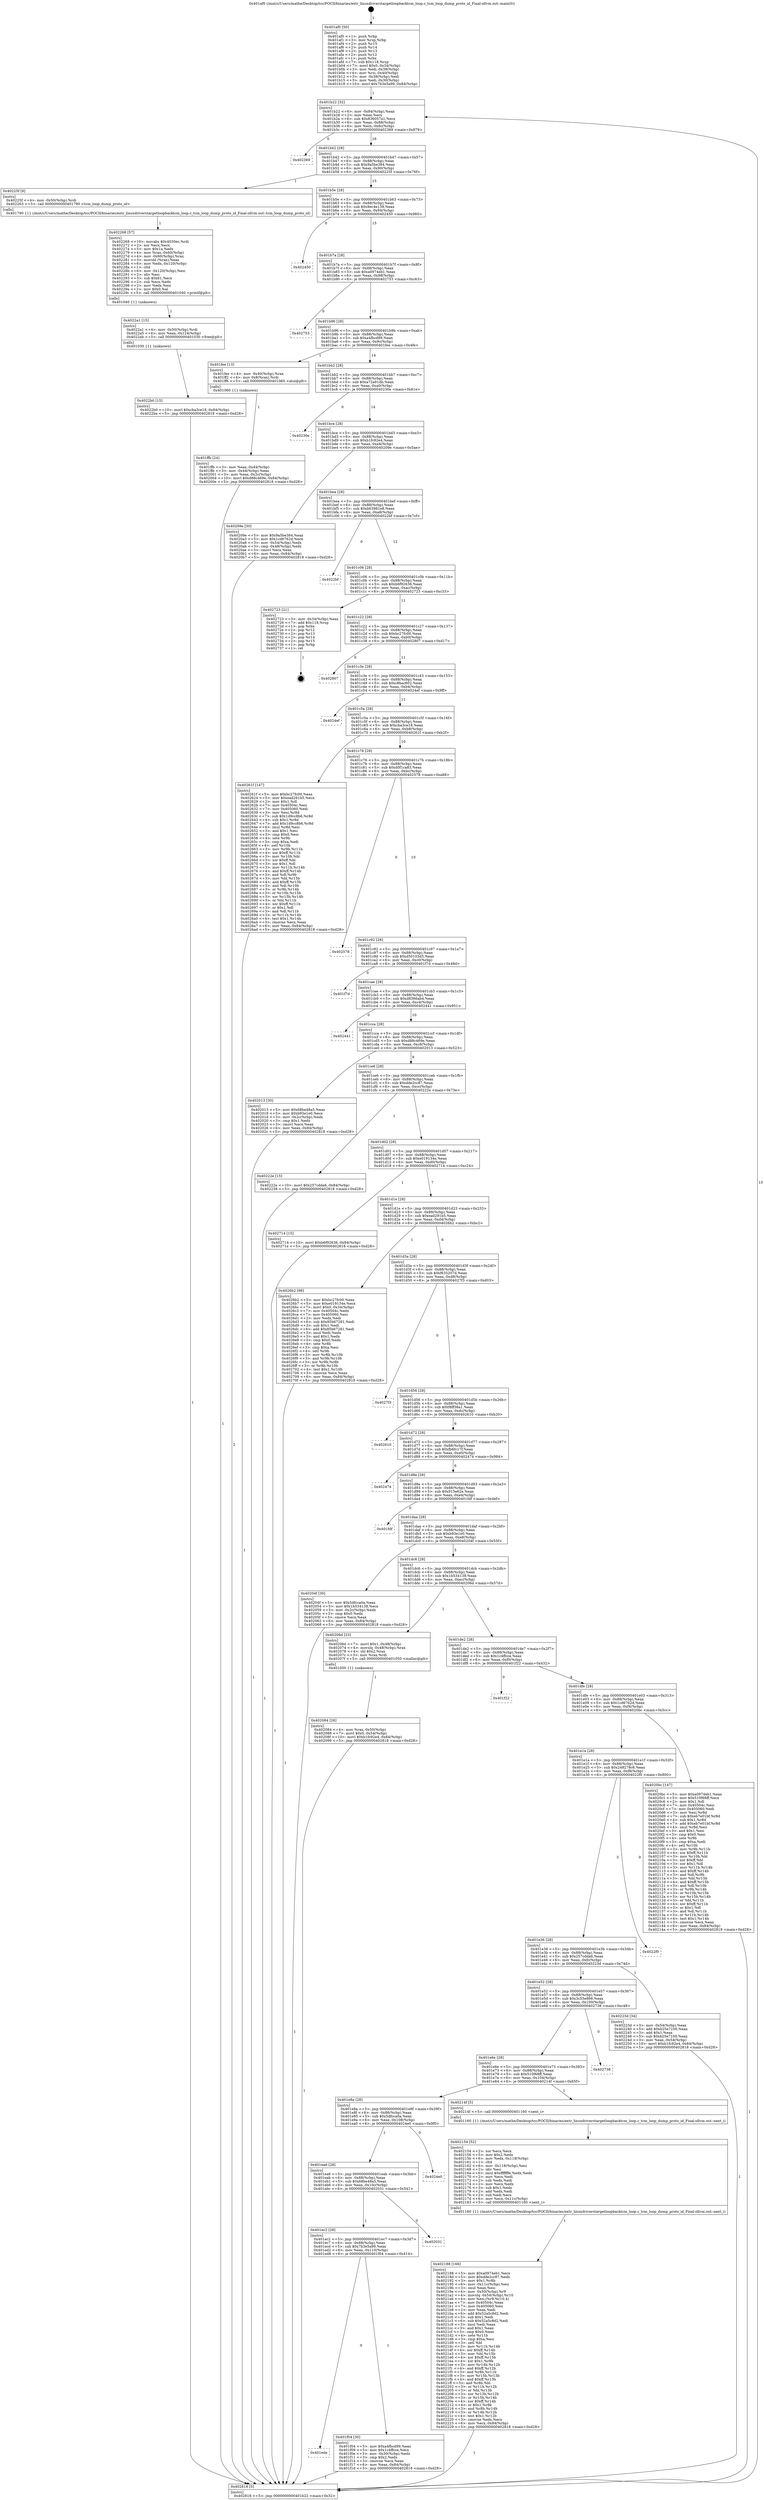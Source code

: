 digraph "0x401af0" {
  label = "0x401af0 (/mnt/c/Users/mathe/Desktop/tcc/POCII/binaries/extr_linuxdriverstargetloopbacktcm_loop.c_tcm_loop_dump_proto_id_Final-ollvm.out::main(0))"
  labelloc = "t"
  node[shape=record]

  Entry [label="",width=0.3,height=0.3,shape=circle,fillcolor=black,style=filled]
  "0x401b22" [label="{
     0x401b22 [32]\l
     | [instrs]\l
     &nbsp;&nbsp;0x401b22 \<+6\>: mov -0x84(%rbp),%eax\l
     &nbsp;&nbsp;0x401b28 \<+2\>: mov %eax,%ecx\l
     &nbsp;&nbsp;0x401b2a \<+6\>: sub $0x836057a1,%ecx\l
     &nbsp;&nbsp;0x401b30 \<+6\>: mov %eax,-0x88(%rbp)\l
     &nbsp;&nbsp;0x401b36 \<+6\>: mov %ecx,-0x8c(%rbp)\l
     &nbsp;&nbsp;0x401b3c \<+6\>: je 0000000000402369 \<main+0x879\>\l
  }"]
  "0x402369" [label="{
     0x402369\l
  }", style=dashed]
  "0x401b42" [label="{
     0x401b42 [28]\l
     | [instrs]\l
     &nbsp;&nbsp;0x401b42 \<+5\>: jmp 0000000000401b47 \<main+0x57\>\l
     &nbsp;&nbsp;0x401b47 \<+6\>: mov -0x88(%rbp),%eax\l
     &nbsp;&nbsp;0x401b4d \<+5\>: sub $0x9a5be384,%eax\l
     &nbsp;&nbsp;0x401b52 \<+6\>: mov %eax,-0x90(%rbp)\l
     &nbsp;&nbsp;0x401b58 \<+6\>: je 000000000040225f \<main+0x76f\>\l
  }"]
  Exit [label="",width=0.3,height=0.3,shape=circle,fillcolor=black,style=filled,peripheries=2]
  "0x40225f" [label="{
     0x40225f [9]\l
     | [instrs]\l
     &nbsp;&nbsp;0x40225f \<+4\>: mov -0x50(%rbp),%rdi\l
     &nbsp;&nbsp;0x402263 \<+5\>: call 0000000000401790 \<tcm_loop_dump_proto_id\>\l
     | [calls]\l
     &nbsp;&nbsp;0x401790 \{1\} (/mnt/c/Users/mathe/Desktop/tcc/POCII/binaries/extr_linuxdriverstargetloopbacktcm_loop.c_tcm_loop_dump_proto_id_Final-ollvm.out::tcm_loop_dump_proto_id)\l
  }"]
  "0x401b5e" [label="{
     0x401b5e [28]\l
     | [instrs]\l
     &nbsp;&nbsp;0x401b5e \<+5\>: jmp 0000000000401b63 \<main+0x73\>\l
     &nbsp;&nbsp;0x401b63 \<+6\>: mov -0x88(%rbp),%eax\l
     &nbsp;&nbsp;0x401b69 \<+5\>: sub $0x9ec4e139,%eax\l
     &nbsp;&nbsp;0x401b6e \<+6\>: mov %eax,-0x94(%rbp)\l
     &nbsp;&nbsp;0x401b74 \<+6\>: je 0000000000402450 \<main+0x960\>\l
  }"]
  "0x4022b0" [label="{
     0x4022b0 [15]\l
     | [instrs]\l
     &nbsp;&nbsp;0x4022b0 \<+10\>: movl $0xcba3ce18,-0x84(%rbp)\l
     &nbsp;&nbsp;0x4022ba \<+5\>: jmp 0000000000402818 \<main+0xd28\>\l
  }"]
  "0x402450" [label="{
     0x402450\l
  }", style=dashed]
  "0x401b7a" [label="{
     0x401b7a [28]\l
     | [instrs]\l
     &nbsp;&nbsp;0x401b7a \<+5\>: jmp 0000000000401b7f \<main+0x8f\>\l
     &nbsp;&nbsp;0x401b7f \<+6\>: mov -0x88(%rbp),%eax\l
     &nbsp;&nbsp;0x401b85 \<+5\>: sub $0xa0974eb1,%eax\l
     &nbsp;&nbsp;0x401b8a \<+6\>: mov %eax,-0x98(%rbp)\l
     &nbsp;&nbsp;0x401b90 \<+6\>: je 0000000000402753 \<main+0xc63\>\l
  }"]
  "0x4022a1" [label="{
     0x4022a1 [15]\l
     | [instrs]\l
     &nbsp;&nbsp;0x4022a1 \<+4\>: mov -0x50(%rbp),%rdi\l
     &nbsp;&nbsp;0x4022a5 \<+6\>: mov %eax,-0x124(%rbp)\l
     &nbsp;&nbsp;0x4022ab \<+5\>: call 0000000000401030 \<free@plt\>\l
     | [calls]\l
     &nbsp;&nbsp;0x401030 \{1\} (unknown)\l
  }"]
  "0x402753" [label="{
     0x402753\l
  }", style=dashed]
  "0x401b96" [label="{
     0x401b96 [28]\l
     | [instrs]\l
     &nbsp;&nbsp;0x401b96 \<+5\>: jmp 0000000000401b9b \<main+0xab\>\l
     &nbsp;&nbsp;0x401b9b \<+6\>: mov -0x88(%rbp),%eax\l
     &nbsp;&nbsp;0x401ba1 \<+5\>: sub $0xa4fbcd99,%eax\l
     &nbsp;&nbsp;0x401ba6 \<+6\>: mov %eax,-0x9c(%rbp)\l
     &nbsp;&nbsp;0x401bac \<+6\>: je 0000000000401fee \<main+0x4fe\>\l
  }"]
  "0x402268" [label="{
     0x402268 [57]\l
     | [instrs]\l
     &nbsp;&nbsp;0x402268 \<+10\>: movabs $0x4030ec,%rdi\l
     &nbsp;&nbsp;0x402272 \<+2\>: xor %ecx,%ecx\l
     &nbsp;&nbsp;0x402274 \<+5\>: mov $0x1a,%edx\l
     &nbsp;&nbsp;0x402279 \<+4\>: mov %rax,-0x60(%rbp)\l
     &nbsp;&nbsp;0x40227d \<+4\>: mov -0x60(%rbp),%rax\l
     &nbsp;&nbsp;0x402281 \<+3\>: movsbl (%rax),%eax\l
     &nbsp;&nbsp;0x402284 \<+6\>: mov %edx,-0x120(%rbp)\l
     &nbsp;&nbsp;0x40228a \<+1\>: cltd\l
     &nbsp;&nbsp;0x40228b \<+6\>: mov -0x120(%rbp),%esi\l
     &nbsp;&nbsp;0x402291 \<+2\>: idiv %esi\l
     &nbsp;&nbsp;0x402293 \<+3\>: sub $0x61,%ecx\l
     &nbsp;&nbsp;0x402296 \<+2\>: sub %ecx,%edx\l
     &nbsp;&nbsp;0x402298 \<+2\>: mov %edx,%esi\l
     &nbsp;&nbsp;0x40229a \<+2\>: mov $0x0,%al\l
     &nbsp;&nbsp;0x40229c \<+5\>: call 0000000000401040 \<printf@plt\>\l
     | [calls]\l
     &nbsp;&nbsp;0x401040 \{1\} (unknown)\l
  }"]
  "0x401fee" [label="{
     0x401fee [13]\l
     | [instrs]\l
     &nbsp;&nbsp;0x401fee \<+4\>: mov -0x40(%rbp),%rax\l
     &nbsp;&nbsp;0x401ff2 \<+4\>: mov 0x8(%rax),%rdi\l
     &nbsp;&nbsp;0x401ff6 \<+5\>: call 0000000000401060 \<atoi@plt\>\l
     | [calls]\l
     &nbsp;&nbsp;0x401060 \{1\} (unknown)\l
  }"]
  "0x401bb2" [label="{
     0x401bb2 [28]\l
     | [instrs]\l
     &nbsp;&nbsp;0x401bb2 \<+5\>: jmp 0000000000401bb7 \<main+0xc7\>\l
     &nbsp;&nbsp;0x401bb7 \<+6\>: mov -0x88(%rbp),%eax\l
     &nbsp;&nbsp;0x401bbd \<+5\>: sub $0xa72a91db,%eax\l
     &nbsp;&nbsp;0x401bc2 \<+6\>: mov %eax,-0xa0(%rbp)\l
     &nbsp;&nbsp;0x401bc8 \<+6\>: je 000000000040230e \<main+0x81e\>\l
  }"]
  "0x402188" [label="{
     0x402188 [166]\l
     | [instrs]\l
     &nbsp;&nbsp;0x402188 \<+5\>: mov $0xa0974eb1,%ecx\l
     &nbsp;&nbsp;0x40218d \<+5\>: mov $0xdde2cc87,%edx\l
     &nbsp;&nbsp;0x402192 \<+3\>: mov $0x1,%r8b\l
     &nbsp;&nbsp;0x402195 \<+6\>: mov -0x11c(%rbp),%esi\l
     &nbsp;&nbsp;0x40219b \<+3\>: imul %eax,%esi\l
     &nbsp;&nbsp;0x40219e \<+4\>: mov -0x50(%rbp),%r9\l
     &nbsp;&nbsp;0x4021a2 \<+4\>: movslq -0x54(%rbp),%r10\l
     &nbsp;&nbsp;0x4021a6 \<+4\>: mov %esi,(%r9,%r10,4)\l
     &nbsp;&nbsp;0x4021aa \<+7\>: mov 0x40504c,%eax\l
     &nbsp;&nbsp;0x4021b1 \<+7\>: mov 0x405060,%esi\l
     &nbsp;&nbsp;0x4021b8 \<+2\>: mov %eax,%edi\l
     &nbsp;&nbsp;0x4021ba \<+6\>: add $0x52a5c8d2,%edi\l
     &nbsp;&nbsp;0x4021c0 \<+3\>: sub $0x1,%edi\l
     &nbsp;&nbsp;0x4021c3 \<+6\>: sub $0x52a5c8d2,%edi\l
     &nbsp;&nbsp;0x4021c9 \<+3\>: imul %edi,%eax\l
     &nbsp;&nbsp;0x4021cc \<+3\>: and $0x1,%eax\l
     &nbsp;&nbsp;0x4021cf \<+3\>: cmp $0x0,%eax\l
     &nbsp;&nbsp;0x4021d2 \<+4\>: sete %r11b\l
     &nbsp;&nbsp;0x4021d6 \<+3\>: cmp $0xa,%esi\l
     &nbsp;&nbsp;0x4021d9 \<+3\>: setl %bl\l
     &nbsp;&nbsp;0x4021dc \<+3\>: mov %r11b,%r14b\l
     &nbsp;&nbsp;0x4021df \<+4\>: xor $0xff,%r14b\l
     &nbsp;&nbsp;0x4021e3 \<+3\>: mov %bl,%r15b\l
     &nbsp;&nbsp;0x4021e6 \<+4\>: xor $0xff,%r15b\l
     &nbsp;&nbsp;0x4021ea \<+4\>: xor $0x1,%r8b\l
     &nbsp;&nbsp;0x4021ee \<+3\>: mov %r14b,%r12b\l
     &nbsp;&nbsp;0x4021f1 \<+4\>: and $0xff,%r12b\l
     &nbsp;&nbsp;0x4021f5 \<+3\>: and %r8b,%r11b\l
     &nbsp;&nbsp;0x4021f8 \<+3\>: mov %r15b,%r13b\l
     &nbsp;&nbsp;0x4021fb \<+4\>: and $0xff,%r13b\l
     &nbsp;&nbsp;0x4021ff \<+3\>: and %r8b,%bl\l
     &nbsp;&nbsp;0x402202 \<+3\>: or %r11b,%r12b\l
     &nbsp;&nbsp;0x402205 \<+3\>: or %bl,%r13b\l
     &nbsp;&nbsp;0x402208 \<+3\>: xor %r13b,%r12b\l
     &nbsp;&nbsp;0x40220b \<+3\>: or %r15b,%r14b\l
     &nbsp;&nbsp;0x40220e \<+4\>: xor $0xff,%r14b\l
     &nbsp;&nbsp;0x402212 \<+4\>: or $0x1,%r8b\l
     &nbsp;&nbsp;0x402216 \<+3\>: and %r8b,%r14b\l
     &nbsp;&nbsp;0x402219 \<+3\>: or %r14b,%r12b\l
     &nbsp;&nbsp;0x40221c \<+4\>: test $0x1,%r12b\l
     &nbsp;&nbsp;0x402220 \<+3\>: cmovne %edx,%ecx\l
     &nbsp;&nbsp;0x402223 \<+6\>: mov %ecx,-0x84(%rbp)\l
     &nbsp;&nbsp;0x402229 \<+5\>: jmp 0000000000402818 \<main+0xd28\>\l
  }"]
  "0x40230e" [label="{
     0x40230e\l
  }", style=dashed]
  "0x401bce" [label="{
     0x401bce [28]\l
     | [instrs]\l
     &nbsp;&nbsp;0x401bce \<+5\>: jmp 0000000000401bd3 \<main+0xe3\>\l
     &nbsp;&nbsp;0x401bd3 \<+6\>: mov -0x88(%rbp),%eax\l
     &nbsp;&nbsp;0x401bd9 \<+5\>: sub $0xb1fc92e4,%eax\l
     &nbsp;&nbsp;0x401bde \<+6\>: mov %eax,-0xa4(%rbp)\l
     &nbsp;&nbsp;0x401be4 \<+6\>: je 000000000040209e \<main+0x5ae\>\l
  }"]
  "0x402154" [label="{
     0x402154 [52]\l
     | [instrs]\l
     &nbsp;&nbsp;0x402154 \<+2\>: xor %ecx,%ecx\l
     &nbsp;&nbsp;0x402156 \<+5\>: mov $0x2,%edx\l
     &nbsp;&nbsp;0x40215b \<+6\>: mov %edx,-0x118(%rbp)\l
     &nbsp;&nbsp;0x402161 \<+1\>: cltd\l
     &nbsp;&nbsp;0x402162 \<+6\>: mov -0x118(%rbp),%esi\l
     &nbsp;&nbsp;0x402168 \<+2\>: idiv %esi\l
     &nbsp;&nbsp;0x40216a \<+6\>: imul $0xfffffffe,%edx,%edx\l
     &nbsp;&nbsp;0x402170 \<+2\>: mov %ecx,%edi\l
     &nbsp;&nbsp;0x402172 \<+2\>: sub %edx,%edi\l
     &nbsp;&nbsp;0x402174 \<+2\>: mov %ecx,%edx\l
     &nbsp;&nbsp;0x402176 \<+3\>: sub $0x1,%edx\l
     &nbsp;&nbsp;0x402179 \<+2\>: add %edx,%edi\l
     &nbsp;&nbsp;0x40217b \<+2\>: sub %edi,%ecx\l
     &nbsp;&nbsp;0x40217d \<+6\>: mov %ecx,-0x11c(%rbp)\l
     &nbsp;&nbsp;0x402183 \<+5\>: call 0000000000401160 \<next_i\>\l
     | [calls]\l
     &nbsp;&nbsp;0x401160 \{1\} (/mnt/c/Users/mathe/Desktop/tcc/POCII/binaries/extr_linuxdriverstargetloopbacktcm_loop.c_tcm_loop_dump_proto_id_Final-ollvm.out::next_i)\l
  }"]
  "0x40209e" [label="{
     0x40209e [30]\l
     | [instrs]\l
     &nbsp;&nbsp;0x40209e \<+5\>: mov $0x9a5be384,%eax\l
     &nbsp;&nbsp;0x4020a3 \<+5\>: mov $0x1cd6762d,%ecx\l
     &nbsp;&nbsp;0x4020a8 \<+3\>: mov -0x54(%rbp),%edx\l
     &nbsp;&nbsp;0x4020ab \<+3\>: cmp -0x48(%rbp),%edx\l
     &nbsp;&nbsp;0x4020ae \<+3\>: cmovl %ecx,%eax\l
     &nbsp;&nbsp;0x4020b1 \<+6\>: mov %eax,-0x84(%rbp)\l
     &nbsp;&nbsp;0x4020b7 \<+5\>: jmp 0000000000402818 \<main+0xd28\>\l
  }"]
  "0x401bea" [label="{
     0x401bea [28]\l
     | [instrs]\l
     &nbsp;&nbsp;0x401bea \<+5\>: jmp 0000000000401bef \<main+0xff\>\l
     &nbsp;&nbsp;0x401bef \<+6\>: mov -0x88(%rbp),%eax\l
     &nbsp;&nbsp;0x401bf5 \<+5\>: sub $0xb63981e8,%eax\l
     &nbsp;&nbsp;0x401bfa \<+6\>: mov %eax,-0xa8(%rbp)\l
     &nbsp;&nbsp;0x401c00 \<+6\>: je 00000000004022bf \<main+0x7cf\>\l
  }"]
  "0x402084" [label="{
     0x402084 [26]\l
     | [instrs]\l
     &nbsp;&nbsp;0x402084 \<+4\>: mov %rax,-0x50(%rbp)\l
     &nbsp;&nbsp;0x402088 \<+7\>: movl $0x0,-0x54(%rbp)\l
     &nbsp;&nbsp;0x40208f \<+10\>: movl $0xb1fc92e4,-0x84(%rbp)\l
     &nbsp;&nbsp;0x402099 \<+5\>: jmp 0000000000402818 \<main+0xd28\>\l
  }"]
  "0x4022bf" [label="{
     0x4022bf\l
  }", style=dashed]
  "0x401c06" [label="{
     0x401c06 [28]\l
     | [instrs]\l
     &nbsp;&nbsp;0x401c06 \<+5\>: jmp 0000000000401c0b \<main+0x11b\>\l
     &nbsp;&nbsp;0x401c0b \<+6\>: mov -0x88(%rbp),%eax\l
     &nbsp;&nbsp;0x401c11 \<+5\>: sub $0xb6f92636,%eax\l
     &nbsp;&nbsp;0x401c16 \<+6\>: mov %eax,-0xac(%rbp)\l
     &nbsp;&nbsp;0x401c1c \<+6\>: je 0000000000402723 \<main+0xc33\>\l
  }"]
  "0x401ffb" [label="{
     0x401ffb [24]\l
     | [instrs]\l
     &nbsp;&nbsp;0x401ffb \<+3\>: mov %eax,-0x44(%rbp)\l
     &nbsp;&nbsp;0x401ffe \<+3\>: mov -0x44(%rbp),%eax\l
     &nbsp;&nbsp;0x402001 \<+3\>: mov %eax,-0x2c(%rbp)\l
     &nbsp;&nbsp;0x402004 \<+10\>: movl $0xd88c469e,-0x84(%rbp)\l
     &nbsp;&nbsp;0x40200e \<+5\>: jmp 0000000000402818 \<main+0xd28\>\l
  }"]
  "0x402723" [label="{
     0x402723 [21]\l
     | [instrs]\l
     &nbsp;&nbsp;0x402723 \<+3\>: mov -0x34(%rbp),%eax\l
     &nbsp;&nbsp;0x402726 \<+7\>: add $0x118,%rsp\l
     &nbsp;&nbsp;0x40272d \<+1\>: pop %rbx\l
     &nbsp;&nbsp;0x40272e \<+2\>: pop %r12\l
     &nbsp;&nbsp;0x402730 \<+2\>: pop %r13\l
     &nbsp;&nbsp;0x402732 \<+2\>: pop %r14\l
     &nbsp;&nbsp;0x402734 \<+2\>: pop %r15\l
     &nbsp;&nbsp;0x402736 \<+1\>: pop %rbp\l
     &nbsp;&nbsp;0x402737 \<+1\>: ret\l
  }"]
  "0x401c22" [label="{
     0x401c22 [28]\l
     | [instrs]\l
     &nbsp;&nbsp;0x401c22 \<+5\>: jmp 0000000000401c27 \<main+0x137\>\l
     &nbsp;&nbsp;0x401c27 \<+6\>: mov -0x88(%rbp),%eax\l
     &nbsp;&nbsp;0x401c2d \<+5\>: sub $0xbc27fc00,%eax\l
     &nbsp;&nbsp;0x401c32 \<+6\>: mov %eax,-0xb0(%rbp)\l
     &nbsp;&nbsp;0x401c38 \<+6\>: je 0000000000402807 \<main+0xd17\>\l
  }"]
  "0x401af0" [label="{
     0x401af0 [50]\l
     | [instrs]\l
     &nbsp;&nbsp;0x401af0 \<+1\>: push %rbp\l
     &nbsp;&nbsp;0x401af1 \<+3\>: mov %rsp,%rbp\l
     &nbsp;&nbsp;0x401af4 \<+2\>: push %r15\l
     &nbsp;&nbsp;0x401af6 \<+2\>: push %r14\l
     &nbsp;&nbsp;0x401af8 \<+2\>: push %r13\l
     &nbsp;&nbsp;0x401afa \<+2\>: push %r12\l
     &nbsp;&nbsp;0x401afc \<+1\>: push %rbx\l
     &nbsp;&nbsp;0x401afd \<+7\>: sub $0x118,%rsp\l
     &nbsp;&nbsp;0x401b04 \<+7\>: movl $0x0,-0x34(%rbp)\l
     &nbsp;&nbsp;0x401b0b \<+3\>: mov %edi,-0x38(%rbp)\l
     &nbsp;&nbsp;0x401b0e \<+4\>: mov %rsi,-0x40(%rbp)\l
     &nbsp;&nbsp;0x401b12 \<+3\>: mov -0x38(%rbp),%edi\l
     &nbsp;&nbsp;0x401b15 \<+3\>: mov %edi,-0x30(%rbp)\l
     &nbsp;&nbsp;0x401b18 \<+10\>: movl $0x7b3e5a99,-0x84(%rbp)\l
  }"]
  "0x402807" [label="{
     0x402807\l
  }", style=dashed]
  "0x401c3e" [label="{
     0x401c3e [28]\l
     | [instrs]\l
     &nbsp;&nbsp;0x401c3e \<+5\>: jmp 0000000000401c43 \<main+0x153\>\l
     &nbsp;&nbsp;0x401c43 \<+6\>: mov -0x88(%rbp),%eax\l
     &nbsp;&nbsp;0x401c49 \<+5\>: sub $0xc8bac602,%eax\l
     &nbsp;&nbsp;0x401c4e \<+6\>: mov %eax,-0xb4(%rbp)\l
     &nbsp;&nbsp;0x401c54 \<+6\>: je 00000000004024ef \<main+0x9ff\>\l
  }"]
  "0x402818" [label="{
     0x402818 [5]\l
     | [instrs]\l
     &nbsp;&nbsp;0x402818 \<+5\>: jmp 0000000000401b22 \<main+0x32\>\l
  }"]
  "0x4024ef" [label="{
     0x4024ef\l
  }", style=dashed]
  "0x401c5a" [label="{
     0x401c5a [28]\l
     | [instrs]\l
     &nbsp;&nbsp;0x401c5a \<+5\>: jmp 0000000000401c5f \<main+0x16f\>\l
     &nbsp;&nbsp;0x401c5f \<+6\>: mov -0x88(%rbp),%eax\l
     &nbsp;&nbsp;0x401c65 \<+5\>: sub $0xcba3ce18,%eax\l
     &nbsp;&nbsp;0x401c6a \<+6\>: mov %eax,-0xb8(%rbp)\l
     &nbsp;&nbsp;0x401c70 \<+6\>: je 000000000040261f \<main+0xb2f\>\l
  }"]
  "0x401ede" [label="{
     0x401ede\l
  }", style=dashed]
  "0x40261f" [label="{
     0x40261f [147]\l
     | [instrs]\l
     &nbsp;&nbsp;0x40261f \<+5\>: mov $0xbc27fc00,%eax\l
     &nbsp;&nbsp;0x402624 \<+5\>: mov $0xead291b5,%ecx\l
     &nbsp;&nbsp;0x402629 \<+2\>: mov $0x1,%dl\l
     &nbsp;&nbsp;0x40262b \<+7\>: mov 0x40504c,%esi\l
     &nbsp;&nbsp;0x402632 \<+7\>: mov 0x405060,%edi\l
     &nbsp;&nbsp;0x402639 \<+3\>: mov %esi,%r8d\l
     &nbsp;&nbsp;0x40263c \<+7\>: sub $0x1d9cc8b6,%r8d\l
     &nbsp;&nbsp;0x402643 \<+4\>: sub $0x1,%r8d\l
     &nbsp;&nbsp;0x402647 \<+7\>: add $0x1d9cc8b6,%r8d\l
     &nbsp;&nbsp;0x40264e \<+4\>: imul %r8d,%esi\l
     &nbsp;&nbsp;0x402652 \<+3\>: and $0x1,%esi\l
     &nbsp;&nbsp;0x402655 \<+3\>: cmp $0x0,%esi\l
     &nbsp;&nbsp;0x402658 \<+4\>: sete %r9b\l
     &nbsp;&nbsp;0x40265c \<+3\>: cmp $0xa,%edi\l
     &nbsp;&nbsp;0x40265f \<+4\>: setl %r10b\l
     &nbsp;&nbsp;0x402663 \<+3\>: mov %r9b,%r11b\l
     &nbsp;&nbsp;0x402666 \<+4\>: xor $0xff,%r11b\l
     &nbsp;&nbsp;0x40266a \<+3\>: mov %r10b,%bl\l
     &nbsp;&nbsp;0x40266d \<+3\>: xor $0xff,%bl\l
     &nbsp;&nbsp;0x402670 \<+3\>: xor $0x1,%dl\l
     &nbsp;&nbsp;0x402673 \<+3\>: mov %r11b,%r14b\l
     &nbsp;&nbsp;0x402676 \<+4\>: and $0xff,%r14b\l
     &nbsp;&nbsp;0x40267a \<+3\>: and %dl,%r9b\l
     &nbsp;&nbsp;0x40267d \<+3\>: mov %bl,%r15b\l
     &nbsp;&nbsp;0x402680 \<+4\>: and $0xff,%r15b\l
     &nbsp;&nbsp;0x402684 \<+3\>: and %dl,%r10b\l
     &nbsp;&nbsp;0x402687 \<+3\>: or %r9b,%r14b\l
     &nbsp;&nbsp;0x40268a \<+3\>: or %r10b,%r15b\l
     &nbsp;&nbsp;0x40268d \<+3\>: xor %r15b,%r14b\l
     &nbsp;&nbsp;0x402690 \<+3\>: or %bl,%r11b\l
     &nbsp;&nbsp;0x402693 \<+4\>: xor $0xff,%r11b\l
     &nbsp;&nbsp;0x402697 \<+3\>: or $0x1,%dl\l
     &nbsp;&nbsp;0x40269a \<+3\>: and %dl,%r11b\l
     &nbsp;&nbsp;0x40269d \<+3\>: or %r11b,%r14b\l
     &nbsp;&nbsp;0x4026a0 \<+4\>: test $0x1,%r14b\l
     &nbsp;&nbsp;0x4026a4 \<+3\>: cmovne %ecx,%eax\l
     &nbsp;&nbsp;0x4026a7 \<+6\>: mov %eax,-0x84(%rbp)\l
     &nbsp;&nbsp;0x4026ad \<+5\>: jmp 0000000000402818 \<main+0xd28\>\l
  }"]
  "0x401c76" [label="{
     0x401c76 [28]\l
     | [instrs]\l
     &nbsp;&nbsp;0x401c76 \<+5\>: jmp 0000000000401c7b \<main+0x18b\>\l
     &nbsp;&nbsp;0x401c7b \<+6\>: mov -0x88(%rbp),%eax\l
     &nbsp;&nbsp;0x401c81 \<+5\>: sub $0xd0f1ca83,%eax\l
     &nbsp;&nbsp;0x401c86 \<+6\>: mov %eax,-0xbc(%rbp)\l
     &nbsp;&nbsp;0x401c8c \<+6\>: je 0000000000402578 \<main+0xa88\>\l
  }"]
  "0x401f04" [label="{
     0x401f04 [30]\l
     | [instrs]\l
     &nbsp;&nbsp;0x401f04 \<+5\>: mov $0xa4fbcd99,%eax\l
     &nbsp;&nbsp;0x401f09 \<+5\>: mov $0x1c4ffcce,%ecx\l
     &nbsp;&nbsp;0x401f0e \<+3\>: mov -0x30(%rbp),%edx\l
     &nbsp;&nbsp;0x401f11 \<+3\>: cmp $0x2,%edx\l
     &nbsp;&nbsp;0x401f14 \<+3\>: cmovne %ecx,%eax\l
     &nbsp;&nbsp;0x401f17 \<+6\>: mov %eax,-0x84(%rbp)\l
     &nbsp;&nbsp;0x401f1d \<+5\>: jmp 0000000000402818 \<main+0xd28\>\l
  }"]
  "0x402578" [label="{
     0x402578\l
  }", style=dashed]
  "0x401c92" [label="{
     0x401c92 [28]\l
     | [instrs]\l
     &nbsp;&nbsp;0x401c92 \<+5\>: jmp 0000000000401c97 \<main+0x1a7\>\l
     &nbsp;&nbsp;0x401c97 \<+6\>: mov -0x88(%rbp),%eax\l
     &nbsp;&nbsp;0x401c9d \<+5\>: sub $0xd50103d3,%eax\l
     &nbsp;&nbsp;0x401ca2 \<+6\>: mov %eax,-0xc0(%rbp)\l
     &nbsp;&nbsp;0x401ca8 \<+6\>: je 0000000000401f7d \<main+0x48d\>\l
  }"]
  "0x401ec2" [label="{
     0x401ec2 [28]\l
     | [instrs]\l
     &nbsp;&nbsp;0x401ec2 \<+5\>: jmp 0000000000401ec7 \<main+0x3d7\>\l
     &nbsp;&nbsp;0x401ec7 \<+6\>: mov -0x88(%rbp),%eax\l
     &nbsp;&nbsp;0x401ecd \<+5\>: sub $0x7b3e5a99,%eax\l
     &nbsp;&nbsp;0x401ed2 \<+6\>: mov %eax,-0x110(%rbp)\l
     &nbsp;&nbsp;0x401ed8 \<+6\>: je 0000000000401f04 \<main+0x414\>\l
  }"]
  "0x401f7d" [label="{
     0x401f7d\l
  }", style=dashed]
  "0x401cae" [label="{
     0x401cae [28]\l
     | [instrs]\l
     &nbsp;&nbsp;0x401cae \<+5\>: jmp 0000000000401cb3 \<main+0x1c3\>\l
     &nbsp;&nbsp;0x401cb3 \<+6\>: mov -0x88(%rbp),%eax\l
     &nbsp;&nbsp;0x401cb9 \<+5\>: sub $0xd8366ab4,%eax\l
     &nbsp;&nbsp;0x401cbe \<+6\>: mov %eax,-0xc4(%rbp)\l
     &nbsp;&nbsp;0x401cc4 \<+6\>: je 0000000000402441 \<main+0x951\>\l
  }"]
  "0x402031" [label="{
     0x402031\l
  }", style=dashed]
  "0x402441" [label="{
     0x402441\l
  }", style=dashed]
  "0x401cca" [label="{
     0x401cca [28]\l
     | [instrs]\l
     &nbsp;&nbsp;0x401cca \<+5\>: jmp 0000000000401ccf \<main+0x1df\>\l
     &nbsp;&nbsp;0x401ccf \<+6\>: mov -0x88(%rbp),%eax\l
     &nbsp;&nbsp;0x401cd5 \<+5\>: sub $0xd88c469e,%eax\l
     &nbsp;&nbsp;0x401cda \<+6\>: mov %eax,-0xc8(%rbp)\l
     &nbsp;&nbsp;0x401ce0 \<+6\>: je 0000000000402013 \<main+0x523\>\l
  }"]
  "0x401ea6" [label="{
     0x401ea6 [28]\l
     | [instrs]\l
     &nbsp;&nbsp;0x401ea6 \<+5\>: jmp 0000000000401eab \<main+0x3bb\>\l
     &nbsp;&nbsp;0x401eab \<+6\>: mov -0x88(%rbp),%eax\l
     &nbsp;&nbsp;0x401eb1 \<+5\>: sub $0x68be48a5,%eax\l
     &nbsp;&nbsp;0x401eb6 \<+6\>: mov %eax,-0x10c(%rbp)\l
     &nbsp;&nbsp;0x401ebc \<+6\>: je 0000000000402031 \<main+0x541\>\l
  }"]
  "0x402013" [label="{
     0x402013 [30]\l
     | [instrs]\l
     &nbsp;&nbsp;0x402013 \<+5\>: mov $0x68be48a5,%eax\l
     &nbsp;&nbsp;0x402018 \<+5\>: mov $0xb93e1e0,%ecx\l
     &nbsp;&nbsp;0x40201d \<+3\>: mov -0x2c(%rbp),%edx\l
     &nbsp;&nbsp;0x402020 \<+3\>: cmp $0x1,%edx\l
     &nbsp;&nbsp;0x402023 \<+3\>: cmovl %ecx,%eax\l
     &nbsp;&nbsp;0x402026 \<+6\>: mov %eax,-0x84(%rbp)\l
     &nbsp;&nbsp;0x40202c \<+5\>: jmp 0000000000402818 \<main+0xd28\>\l
  }"]
  "0x401ce6" [label="{
     0x401ce6 [28]\l
     | [instrs]\l
     &nbsp;&nbsp;0x401ce6 \<+5\>: jmp 0000000000401ceb \<main+0x1fb\>\l
     &nbsp;&nbsp;0x401ceb \<+6\>: mov -0x88(%rbp),%eax\l
     &nbsp;&nbsp;0x401cf1 \<+5\>: sub $0xdde2cc87,%eax\l
     &nbsp;&nbsp;0x401cf6 \<+6\>: mov %eax,-0xcc(%rbp)\l
     &nbsp;&nbsp;0x401cfc \<+6\>: je 000000000040222e \<main+0x73e\>\l
  }"]
  "0x4024e0" [label="{
     0x4024e0\l
  }", style=dashed]
  "0x40222e" [label="{
     0x40222e [15]\l
     | [instrs]\l
     &nbsp;&nbsp;0x40222e \<+10\>: movl $0x257cdda6,-0x84(%rbp)\l
     &nbsp;&nbsp;0x402238 \<+5\>: jmp 0000000000402818 \<main+0xd28\>\l
  }"]
  "0x401d02" [label="{
     0x401d02 [28]\l
     | [instrs]\l
     &nbsp;&nbsp;0x401d02 \<+5\>: jmp 0000000000401d07 \<main+0x217\>\l
     &nbsp;&nbsp;0x401d07 \<+6\>: mov -0x88(%rbp),%eax\l
     &nbsp;&nbsp;0x401d0d \<+5\>: sub $0xe019134e,%eax\l
     &nbsp;&nbsp;0x401d12 \<+6\>: mov %eax,-0xd0(%rbp)\l
     &nbsp;&nbsp;0x401d18 \<+6\>: je 0000000000402714 \<main+0xc24\>\l
  }"]
  "0x401e8a" [label="{
     0x401e8a [28]\l
     | [instrs]\l
     &nbsp;&nbsp;0x401e8a \<+5\>: jmp 0000000000401e8f \<main+0x39f\>\l
     &nbsp;&nbsp;0x401e8f \<+6\>: mov -0x88(%rbp),%eax\l
     &nbsp;&nbsp;0x401e95 \<+5\>: sub $0x5dfcca0a,%eax\l
     &nbsp;&nbsp;0x401e9a \<+6\>: mov %eax,-0x108(%rbp)\l
     &nbsp;&nbsp;0x401ea0 \<+6\>: je 00000000004024e0 \<main+0x9f0\>\l
  }"]
  "0x402714" [label="{
     0x402714 [15]\l
     | [instrs]\l
     &nbsp;&nbsp;0x402714 \<+10\>: movl $0xb6f92636,-0x84(%rbp)\l
     &nbsp;&nbsp;0x40271e \<+5\>: jmp 0000000000402818 \<main+0xd28\>\l
  }"]
  "0x401d1e" [label="{
     0x401d1e [28]\l
     | [instrs]\l
     &nbsp;&nbsp;0x401d1e \<+5\>: jmp 0000000000401d23 \<main+0x233\>\l
     &nbsp;&nbsp;0x401d23 \<+6\>: mov -0x88(%rbp),%eax\l
     &nbsp;&nbsp;0x401d29 \<+5\>: sub $0xead291b5,%eax\l
     &nbsp;&nbsp;0x401d2e \<+6\>: mov %eax,-0xd4(%rbp)\l
     &nbsp;&nbsp;0x401d34 \<+6\>: je 00000000004026b2 \<main+0xbc2\>\l
  }"]
  "0x40214f" [label="{
     0x40214f [5]\l
     | [instrs]\l
     &nbsp;&nbsp;0x40214f \<+5\>: call 0000000000401160 \<next_i\>\l
     | [calls]\l
     &nbsp;&nbsp;0x401160 \{1\} (/mnt/c/Users/mathe/Desktop/tcc/POCII/binaries/extr_linuxdriverstargetloopbacktcm_loop.c_tcm_loop_dump_proto_id_Final-ollvm.out::next_i)\l
  }"]
  "0x4026b2" [label="{
     0x4026b2 [98]\l
     | [instrs]\l
     &nbsp;&nbsp;0x4026b2 \<+5\>: mov $0xbc27fc00,%eax\l
     &nbsp;&nbsp;0x4026b7 \<+5\>: mov $0xe019134e,%ecx\l
     &nbsp;&nbsp;0x4026bc \<+7\>: movl $0x0,-0x34(%rbp)\l
     &nbsp;&nbsp;0x4026c3 \<+7\>: mov 0x40504c,%edx\l
     &nbsp;&nbsp;0x4026ca \<+7\>: mov 0x405060,%esi\l
     &nbsp;&nbsp;0x4026d1 \<+2\>: mov %edx,%edi\l
     &nbsp;&nbsp;0x4026d3 \<+6\>: sub $0x85b67281,%edi\l
     &nbsp;&nbsp;0x4026d9 \<+3\>: sub $0x1,%edi\l
     &nbsp;&nbsp;0x4026dc \<+6\>: add $0x85b67281,%edi\l
     &nbsp;&nbsp;0x4026e2 \<+3\>: imul %edi,%edx\l
     &nbsp;&nbsp;0x4026e5 \<+3\>: and $0x1,%edx\l
     &nbsp;&nbsp;0x4026e8 \<+3\>: cmp $0x0,%edx\l
     &nbsp;&nbsp;0x4026eb \<+4\>: sete %r8b\l
     &nbsp;&nbsp;0x4026ef \<+3\>: cmp $0xa,%esi\l
     &nbsp;&nbsp;0x4026f2 \<+4\>: setl %r9b\l
     &nbsp;&nbsp;0x4026f6 \<+3\>: mov %r8b,%r10b\l
     &nbsp;&nbsp;0x4026f9 \<+3\>: and %r9b,%r10b\l
     &nbsp;&nbsp;0x4026fc \<+3\>: xor %r9b,%r8b\l
     &nbsp;&nbsp;0x4026ff \<+3\>: or %r8b,%r10b\l
     &nbsp;&nbsp;0x402702 \<+4\>: test $0x1,%r10b\l
     &nbsp;&nbsp;0x402706 \<+3\>: cmovne %ecx,%eax\l
     &nbsp;&nbsp;0x402709 \<+6\>: mov %eax,-0x84(%rbp)\l
     &nbsp;&nbsp;0x40270f \<+5\>: jmp 0000000000402818 \<main+0xd28\>\l
  }"]
  "0x401d3a" [label="{
     0x401d3a [28]\l
     | [instrs]\l
     &nbsp;&nbsp;0x401d3a \<+5\>: jmp 0000000000401d3f \<main+0x24f\>\l
     &nbsp;&nbsp;0x401d3f \<+6\>: mov -0x88(%rbp),%eax\l
     &nbsp;&nbsp;0x401d45 \<+5\>: sub $0xf635207d,%eax\l
     &nbsp;&nbsp;0x401d4a \<+6\>: mov %eax,-0xd8(%rbp)\l
     &nbsp;&nbsp;0x401d50 \<+6\>: je 00000000004027f3 \<main+0xd03\>\l
  }"]
  "0x401e6e" [label="{
     0x401e6e [28]\l
     | [instrs]\l
     &nbsp;&nbsp;0x401e6e \<+5\>: jmp 0000000000401e73 \<main+0x383\>\l
     &nbsp;&nbsp;0x401e73 \<+6\>: mov -0x88(%rbp),%eax\l
     &nbsp;&nbsp;0x401e79 \<+5\>: sub $0x510f68ff,%eax\l
     &nbsp;&nbsp;0x401e7e \<+6\>: mov %eax,-0x104(%rbp)\l
     &nbsp;&nbsp;0x401e84 \<+6\>: je 000000000040214f \<main+0x65f\>\l
  }"]
  "0x4027f3" [label="{
     0x4027f3\l
  }", style=dashed]
  "0x401d56" [label="{
     0x401d56 [28]\l
     | [instrs]\l
     &nbsp;&nbsp;0x401d56 \<+5\>: jmp 0000000000401d5b \<main+0x26b\>\l
     &nbsp;&nbsp;0x401d5b \<+6\>: mov -0x88(%rbp),%eax\l
     &nbsp;&nbsp;0x401d61 \<+5\>: sub $0xf8ff38a1,%eax\l
     &nbsp;&nbsp;0x401d66 \<+6\>: mov %eax,-0xdc(%rbp)\l
     &nbsp;&nbsp;0x401d6c \<+6\>: je 0000000000402610 \<main+0xb20\>\l
  }"]
  "0x402738" [label="{
     0x402738\l
  }", style=dashed]
  "0x402610" [label="{
     0x402610\l
  }", style=dashed]
  "0x401d72" [label="{
     0x401d72 [28]\l
     | [instrs]\l
     &nbsp;&nbsp;0x401d72 \<+5\>: jmp 0000000000401d77 \<main+0x287\>\l
     &nbsp;&nbsp;0x401d77 \<+6\>: mov -0x88(%rbp),%eax\l
     &nbsp;&nbsp;0x401d7d \<+5\>: sub $0xfb6fc17f,%eax\l
     &nbsp;&nbsp;0x401d82 \<+6\>: mov %eax,-0xe0(%rbp)\l
     &nbsp;&nbsp;0x401d88 \<+6\>: je 0000000000402474 \<main+0x984\>\l
  }"]
  "0x401e52" [label="{
     0x401e52 [28]\l
     | [instrs]\l
     &nbsp;&nbsp;0x401e52 \<+5\>: jmp 0000000000401e57 \<main+0x367\>\l
     &nbsp;&nbsp;0x401e57 \<+6\>: mov -0x88(%rbp),%eax\l
     &nbsp;&nbsp;0x401e5d \<+5\>: sub $0x3c55e866,%eax\l
     &nbsp;&nbsp;0x401e62 \<+6\>: mov %eax,-0x100(%rbp)\l
     &nbsp;&nbsp;0x401e68 \<+6\>: je 0000000000402738 \<main+0xc48\>\l
  }"]
  "0x402474" [label="{
     0x402474\l
  }", style=dashed]
  "0x401d8e" [label="{
     0x401d8e [28]\l
     | [instrs]\l
     &nbsp;&nbsp;0x401d8e \<+5\>: jmp 0000000000401d93 \<main+0x2a3\>\l
     &nbsp;&nbsp;0x401d93 \<+6\>: mov -0x88(%rbp),%eax\l
     &nbsp;&nbsp;0x401d99 \<+5\>: sub $0x915e62e,%eax\l
     &nbsp;&nbsp;0x401d9e \<+6\>: mov %eax,-0xe4(%rbp)\l
     &nbsp;&nbsp;0x401da4 \<+6\>: je 0000000000401fdf \<main+0x4ef\>\l
  }"]
  "0x40223d" [label="{
     0x40223d [34]\l
     | [instrs]\l
     &nbsp;&nbsp;0x40223d \<+3\>: mov -0x54(%rbp),%eax\l
     &nbsp;&nbsp;0x402240 \<+5\>: add $0xb25e7100,%eax\l
     &nbsp;&nbsp;0x402245 \<+3\>: add $0x1,%eax\l
     &nbsp;&nbsp;0x402248 \<+5\>: sub $0xb25e7100,%eax\l
     &nbsp;&nbsp;0x40224d \<+3\>: mov %eax,-0x54(%rbp)\l
     &nbsp;&nbsp;0x402250 \<+10\>: movl $0xb1fc92e4,-0x84(%rbp)\l
     &nbsp;&nbsp;0x40225a \<+5\>: jmp 0000000000402818 \<main+0xd28\>\l
  }"]
  "0x401fdf" [label="{
     0x401fdf\l
  }", style=dashed]
  "0x401daa" [label="{
     0x401daa [28]\l
     | [instrs]\l
     &nbsp;&nbsp;0x401daa \<+5\>: jmp 0000000000401daf \<main+0x2bf\>\l
     &nbsp;&nbsp;0x401daf \<+6\>: mov -0x88(%rbp),%eax\l
     &nbsp;&nbsp;0x401db5 \<+5\>: sub $0xb93e1e0,%eax\l
     &nbsp;&nbsp;0x401dba \<+6\>: mov %eax,-0xe8(%rbp)\l
     &nbsp;&nbsp;0x401dc0 \<+6\>: je 000000000040204f \<main+0x55f\>\l
  }"]
  "0x401e36" [label="{
     0x401e36 [28]\l
     | [instrs]\l
     &nbsp;&nbsp;0x401e36 \<+5\>: jmp 0000000000401e3b \<main+0x34b\>\l
     &nbsp;&nbsp;0x401e3b \<+6\>: mov -0x88(%rbp),%eax\l
     &nbsp;&nbsp;0x401e41 \<+5\>: sub $0x257cdda6,%eax\l
     &nbsp;&nbsp;0x401e46 \<+6\>: mov %eax,-0xfc(%rbp)\l
     &nbsp;&nbsp;0x401e4c \<+6\>: je 000000000040223d \<main+0x74d\>\l
  }"]
  "0x40204f" [label="{
     0x40204f [30]\l
     | [instrs]\l
     &nbsp;&nbsp;0x40204f \<+5\>: mov $0x5dfcca0a,%eax\l
     &nbsp;&nbsp;0x402054 \<+5\>: mov $0x1b534138,%ecx\l
     &nbsp;&nbsp;0x402059 \<+3\>: mov -0x2c(%rbp),%edx\l
     &nbsp;&nbsp;0x40205c \<+3\>: cmp $0x0,%edx\l
     &nbsp;&nbsp;0x40205f \<+3\>: cmove %ecx,%eax\l
     &nbsp;&nbsp;0x402062 \<+6\>: mov %eax,-0x84(%rbp)\l
     &nbsp;&nbsp;0x402068 \<+5\>: jmp 0000000000402818 \<main+0xd28\>\l
  }"]
  "0x401dc6" [label="{
     0x401dc6 [28]\l
     | [instrs]\l
     &nbsp;&nbsp;0x401dc6 \<+5\>: jmp 0000000000401dcb \<main+0x2db\>\l
     &nbsp;&nbsp;0x401dcb \<+6\>: mov -0x88(%rbp),%eax\l
     &nbsp;&nbsp;0x401dd1 \<+5\>: sub $0x1b534138,%eax\l
     &nbsp;&nbsp;0x401dd6 \<+6\>: mov %eax,-0xec(%rbp)\l
     &nbsp;&nbsp;0x401ddc \<+6\>: je 000000000040206d \<main+0x57d\>\l
  }"]
  "0x4022f0" [label="{
     0x4022f0\l
  }", style=dashed]
  "0x40206d" [label="{
     0x40206d [23]\l
     | [instrs]\l
     &nbsp;&nbsp;0x40206d \<+7\>: movl $0x1,-0x48(%rbp)\l
     &nbsp;&nbsp;0x402074 \<+4\>: movslq -0x48(%rbp),%rax\l
     &nbsp;&nbsp;0x402078 \<+4\>: shl $0x2,%rax\l
     &nbsp;&nbsp;0x40207c \<+3\>: mov %rax,%rdi\l
     &nbsp;&nbsp;0x40207f \<+5\>: call 0000000000401050 \<malloc@plt\>\l
     | [calls]\l
     &nbsp;&nbsp;0x401050 \{1\} (unknown)\l
  }"]
  "0x401de2" [label="{
     0x401de2 [28]\l
     | [instrs]\l
     &nbsp;&nbsp;0x401de2 \<+5\>: jmp 0000000000401de7 \<main+0x2f7\>\l
     &nbsp;&nbsp;0x401de7 \<+6\>: mov -0x88(%rbp),%eax\l
     &nbsp;&nbsp;0x401ded \<+5\>: sub $0x1c4ffcce,%eax\l
     &nbsp;&nbsp;0x401df2 \<+6\>: mov %eax,-0xf0(%rbp)\l
     &nbsp;&nbsp;0x401df8 \<+6\>: je 0000000000401f22 \<main+0x432\>\l
  }"]
  "0x401e1a" [label="{
     0x401e1a [28]\l
     | [instrs]\l
     &nbsp;&nbsp;0x401e1a \<+5\>: jmp 0000000000401e1f \<main+0x32f\>\l
     &nbsp;&nbsp;0x401e1f \<+6\>: mov -0x88(%rbp),%eax\l
     &nbsp;&nbsp;0x401e25 \<+5\>: sub $0x248278c6,%eax\l
     &nbsp;&nbsp;0x401e2a \<+6\>: mov %eax,-0xf8(%rbp)\l
     &nbsp;&nbsp;0x401e30 \<+6\>: je 00000000004022f0 \<main+0x800\>\l
  }"]
  "0x401f22" [label="{
     0x401f22\l
  }", style=dashed]
  "0x401dfe" [label="{
     0x401dfe [28]\l
     | [instrs]\l
     &nbsp;&nbsp;0x401dfe \<+5\>: jmp 0000000000401e03 \<main+0x313\>\l
     &nbsp;&nbsp;0x401e03 \<+6\>: mov -0x88(%rbp),%eax\l
     &nbsp;&nbsp;0x401e09 \<+5\>: sub $0x1cd6762d,%eax\l
     &nbsp;&nbsp;0x401e0e \<+6\>: mov %eax,-0xf4(%rbp)\l
     &nbsp;&nbsp;0x401e14 \<+6\>: je 00000000004020bc \<main+0x5cc\>\l
  }"]
  "0x4020bc" [label="{
     0x4020bc [147]\l
     | [instrs]\l
     &nbsp;&nbsp;0x4020bc \<+5\>: mov $0xa0974eb1,%eax\l
     &nbsp;&nbsp;0x4020c1 \<+5\>: mov $0x510f68ff,%ecx\l
     &nbsp;&nbsp;0x4020c6 \<+2\>: mov $0x1,%dl\l
     &nbsp;&nbsp;0x4020c8 \<+7\>: mov 0x40504c,%esi\l
     &nbsp;&nbsp;0x4020cf \<+7\>: mov 0x405060,%edi\l
     &nbsp;&nbsp;0x4020d6 \<+3\>: mov %esi,%r8d\l
     &nbsp;&nbsp;0x4020d9 \<+7\>: sub $0xeb7e01bf,%r8d\l
     &nbsp;&nbsp;0x4020e0 \<+4\>: sub $0x1,%r8d\l
     &nbsp;&nbsp;0x4020e4 \<+7\>: add $0xeb7e01bf,%r8d\l
     &nbsp;&nbsp;0x4020eb \<+4\>: imul %r8d,%esi\l
     &nbsp;&nbsp;0x4020ef \<+3\>: and $0x1,%esi\l
     &nbsp;&nbsp;0x4020f2 \<+3\>: cmp $0x0,%esi\l
     &nbsp;&nbsp;0x4020f5 \<+4\>: sete %r9b\l
     &nbsp;&nbsp;0x4020f9 \<+3\>: cmp $0xa,%edi\l
     &nbsp;&nbsp;0x4020fc \<+4\>: setl %r10b\l
     &nbsp;&nbsp;0x402100 \<+3\>: mov %r9b,%r11b\l
     &nbsp;&nbsp;0x402103 \<+4\>: xor $0xff,%r11b\l
     &nbsp;&nbsp;0x402107 \<+3\>: mov %r10b,%bl\l
     &nbsp;&nbsp;0x40210a \<+3\>: xor $0xff,%bl\l
     &nbsp;&nbsp;0x40210d \<+3\>: xor $0x1,%dl\l
     &nbsp;&nbsp;0x402110 \<+3\>: mov %r11b,%r14b\l
     &nbsp;&nbsp;0x402113 \<+4\>: and $0xff,%r14b\l
     &nbsp;&nbsp;0x402117 \<+3\>: and %dl,%r9b\l
     &nbsp;&nbsp;0x40211a \<+3\>: mov %bl,%r15b\l
     &nbsp;&nbsp;0x40211d \<+4\>: and $0xff,%r15b\l
     &nbsp;&nbsp;0x402121 \<+3\>: and %dl,%r10b\l
     &nbsp;&nbsp;0x402124 \<+3\>: or %r9b,%r14b\l
     &nbsp;&nbsp;0x402127 \<+3\>: or %r10b,%r15b\l
     &nbsp;&nbsp;0x40212a \<+3\>: xor %r15b,%r14b\l
     &nbsp;&nbsp;0x40212d \<+3\>: or %bl,%r11b\l
     &nbsp;&nbsp;0x402130 \<+4\>: xor $0xff,%r11b\l
     &nbsp;&nbsp;0x402134 \<+3\>: or $0x1,%dl\l
     &nbsp;&nbsp;0x402137 \<+3\>: and %dl,%r11b\l
     &nbsp;&nbsp;0x40213a \<+3\>: or %r11b,%r14b\l
     &nbsp;&nbsp;0x40213d \<+4\>: test $0x1,%r14b\l
     &nbsp;&nbsp;0x402141 \<+3\>: cmovne %ecx,%eax\l
     &nbsp;&nbsp;0x402144 \<+6\>: mov %eax,-0x84(%rbp)\l
     &nbsp;&nbsp;0x40214a \<+5\>: jmp 0000000000402818 \<main+0xd28\>\l
  }"]
  Entry -> "0x401af0" [label=" 1"]
  "0x401b22" -> "0x402369" [label=" 0"]
  "0x401b22" -> "0x401b42" [label=" 16"]
  "0x402723" -> Exit [label=" 1"]
  "0x401b42" -> "0x40225f" [label=" 1"]
  "0x401b42" -> "0x401b5e" [label=" 15"]
  "0x402714" -> "0x402818" [label=" 1"]
  "0x401b5e" -> "0x402450" [label=" 0"]
  "0x401b5e" -> "0x401b7a" [label=" 15"]
  "0x4026b2" -> "0x402818" [label=" 1"]
  "0x401b7a" -> "0x402753" [label=" 0"]
  "0x401b7a" -> "0x401b96" [label=" 15"]
  "0x40261f" -> "0x402818" [label=" 1"]
  "0x401b96" -> "0x401fee" [label=" 1"]
  "0x401b96" -> "0x401bb2" [label=" 14"]
  "0x4022b0" -> "0x402818" [label=" 1"]
  "0x401bb2" -> "0x40230e" [label=" 0"]
  "0x401bb2" -> "0x401bce" [label=" 14"]
  "0x4022a1" -> "0x4022b0" [label=" 1"]
  "0x401bce" -> "0x40209e" [label=" 2"]
  "0x401bce" -> "0x401bea" [label=" 12"]
  "0x402268" -> "0x4022a1" [label=" 1"]
  "0x401bea" -> "0x4022bf" [label=" 0"]
  "0x401bea" -> "0x401c06" [label=" 12"]
  "0x40225f" -> "0x402268" [label=" 1"]
  "0x401c06" -> "0x402723" [label=" 1"]
  "0x401c06" -> "0x401c22" [label=" 11"]
  "0x40223d" -> "0x402818" [label=" 1"]
  "0x401c22" -> "0x402807" [label=" 0"]
  "0x401c22" -> "0x401c3e" [label=" 11"]
  "0x40222e" -> "0x402818" [label=" 1"]
  "0x401c3e" -> "0x4024ef" [label=" 0"]
  "0x401c3e" -> "0x401c5a" [label=" 11"]
  "0x402188" -> "0x402818" [label=" 1"]
  "0x401c5a" -> "0x40261f" [label=" 1"]
  "0x401c5a" -> "0x401c76" [label=" 10"]
  "0x402154" -> "0x402188" [label=" 1"]
  "0x401c76" -> "0x402578" [label=" 0"]
  "0x401c76" -> "0x401c92" [label=" 10"]
  "0x40214f" -> "0x402154" [label=" 1"]
  "0x401c92" -> "0x401f7d" [label=" 0"]
  "0x401c92" -> "0x401cae" [label=" 10"]
  "0x40209e" -> "0x402818" [label=" 2"]
  "0x401cae" -> "0x402441" [label=" 0"]
  "0x401cae" -> "0x401cca" [label=" 10"]
  "0x402084" -> "0x402818" [label=" 1"]
  "0x401cca" -> "0x402013" [label=" 1"]
  "0x401cca" -> "0x401ce6" [label=" 9"]
  "0x40204f" -> "0x402818" [label=" 1"]
  "0x401ce6" -> "0x40222e" [label=" 1"]
  "0x401ce6" -> "0x401d02" [label=" 8"]
  "0x402013" -> "0x402818" [label=" 1"]
  "0x401d02" -> "0x402714" [label=" 1"]
  "0x401d02" -> "0x401d1e" [label=" 7"]
  "0x401fee" -> "0x401ffb" [label=" 1"]
  "0x401d1e" -> "0x4026b2" [label=" 1"]
  "0x401d1e" -> "0x401d3a" [label=" 6"]
  "0x402818" -> "0x401b22" [label=" 15"]
  "0x401d3a" -> "0x4027f3" [label=" 0"]
  "0x401d3a" -> "0x401d56" [label=" 6"]
  "0x401f04" -> "0x402818" [label=" 1"]
  "0x401d56" -> "0x402610" [label=" 0"]
  "0x401d56" -> "0x401d72" [label=" 6"]
  "0x401ec2" -> "0x401ede" [label=" 0"]
  "0x401d72" -> "0x402474" [label=" 0"]
  "0x401d72" -> "0x401d8e" [label=" 6"]
  "0x4020bc" -> "0x402818" [label=" 1"]
  "0x401d8e" -> "0x401fdf" [label=" 0"]
  "0x401d8e" -> "0x401daa" [label=" 6"]
  "0x401ea6" -> "0x401ec2" [label=" 1"]
  "0x401daa" -> "0x40204f" [label=" 1"]
  "0x401daa" -> "0x401dc6" [label=" 5"]
  "0x40206d" -> "0x402084" [label=" 1"]
  "0x401dc6" -> "0x40206d" [label=" 1"]
  "0x401dc6" -> "0x401de2" [label=" 4"]
  "0x401e8a" -> "0x401ea6" [label=" 1"]
  "0x401de2" -> "0x401f22" [label=" 0"]
  "0x401de2" -> "0x401dfe" [label=" 4"]
  "0x401ffb" -> "0x402818" [label=" 1"]
  "0x401dfe" -> "0x4020bc" [label=" 1"]
  "0x401dfe" -> "0x401e1a" [label=" 3"]
  "0x401e8a" -> "0x4024e0" [label=" 0"]
  "0x401e1a" -> "0x4022f0" [label=" 0"]
  "0x401e1a" -> "0x401e36" [label=" 3"]
  "0x401ea6" -> "0x402031" [label=" 0"]
  "0x401e36" -> "0x40223d" [label=" 1"]
  "0x401e36" -> "0x401e52" [label=" 2"]
  "0x401ec2" -> "0x401f04" [label=" 1"]
  "0x401e52" -> "0x402738" [label=" 0"]
  "0x401e52" -> "0x401e6e" [label=" 2"]
  "0x401af0" -> "0x401b22" [label=" 1"]
  "0x401e6e" -> "0x40214f" [label=" 1"]
  "0x401e6e" -> "0x401e8a" [label=" 1"]
}
